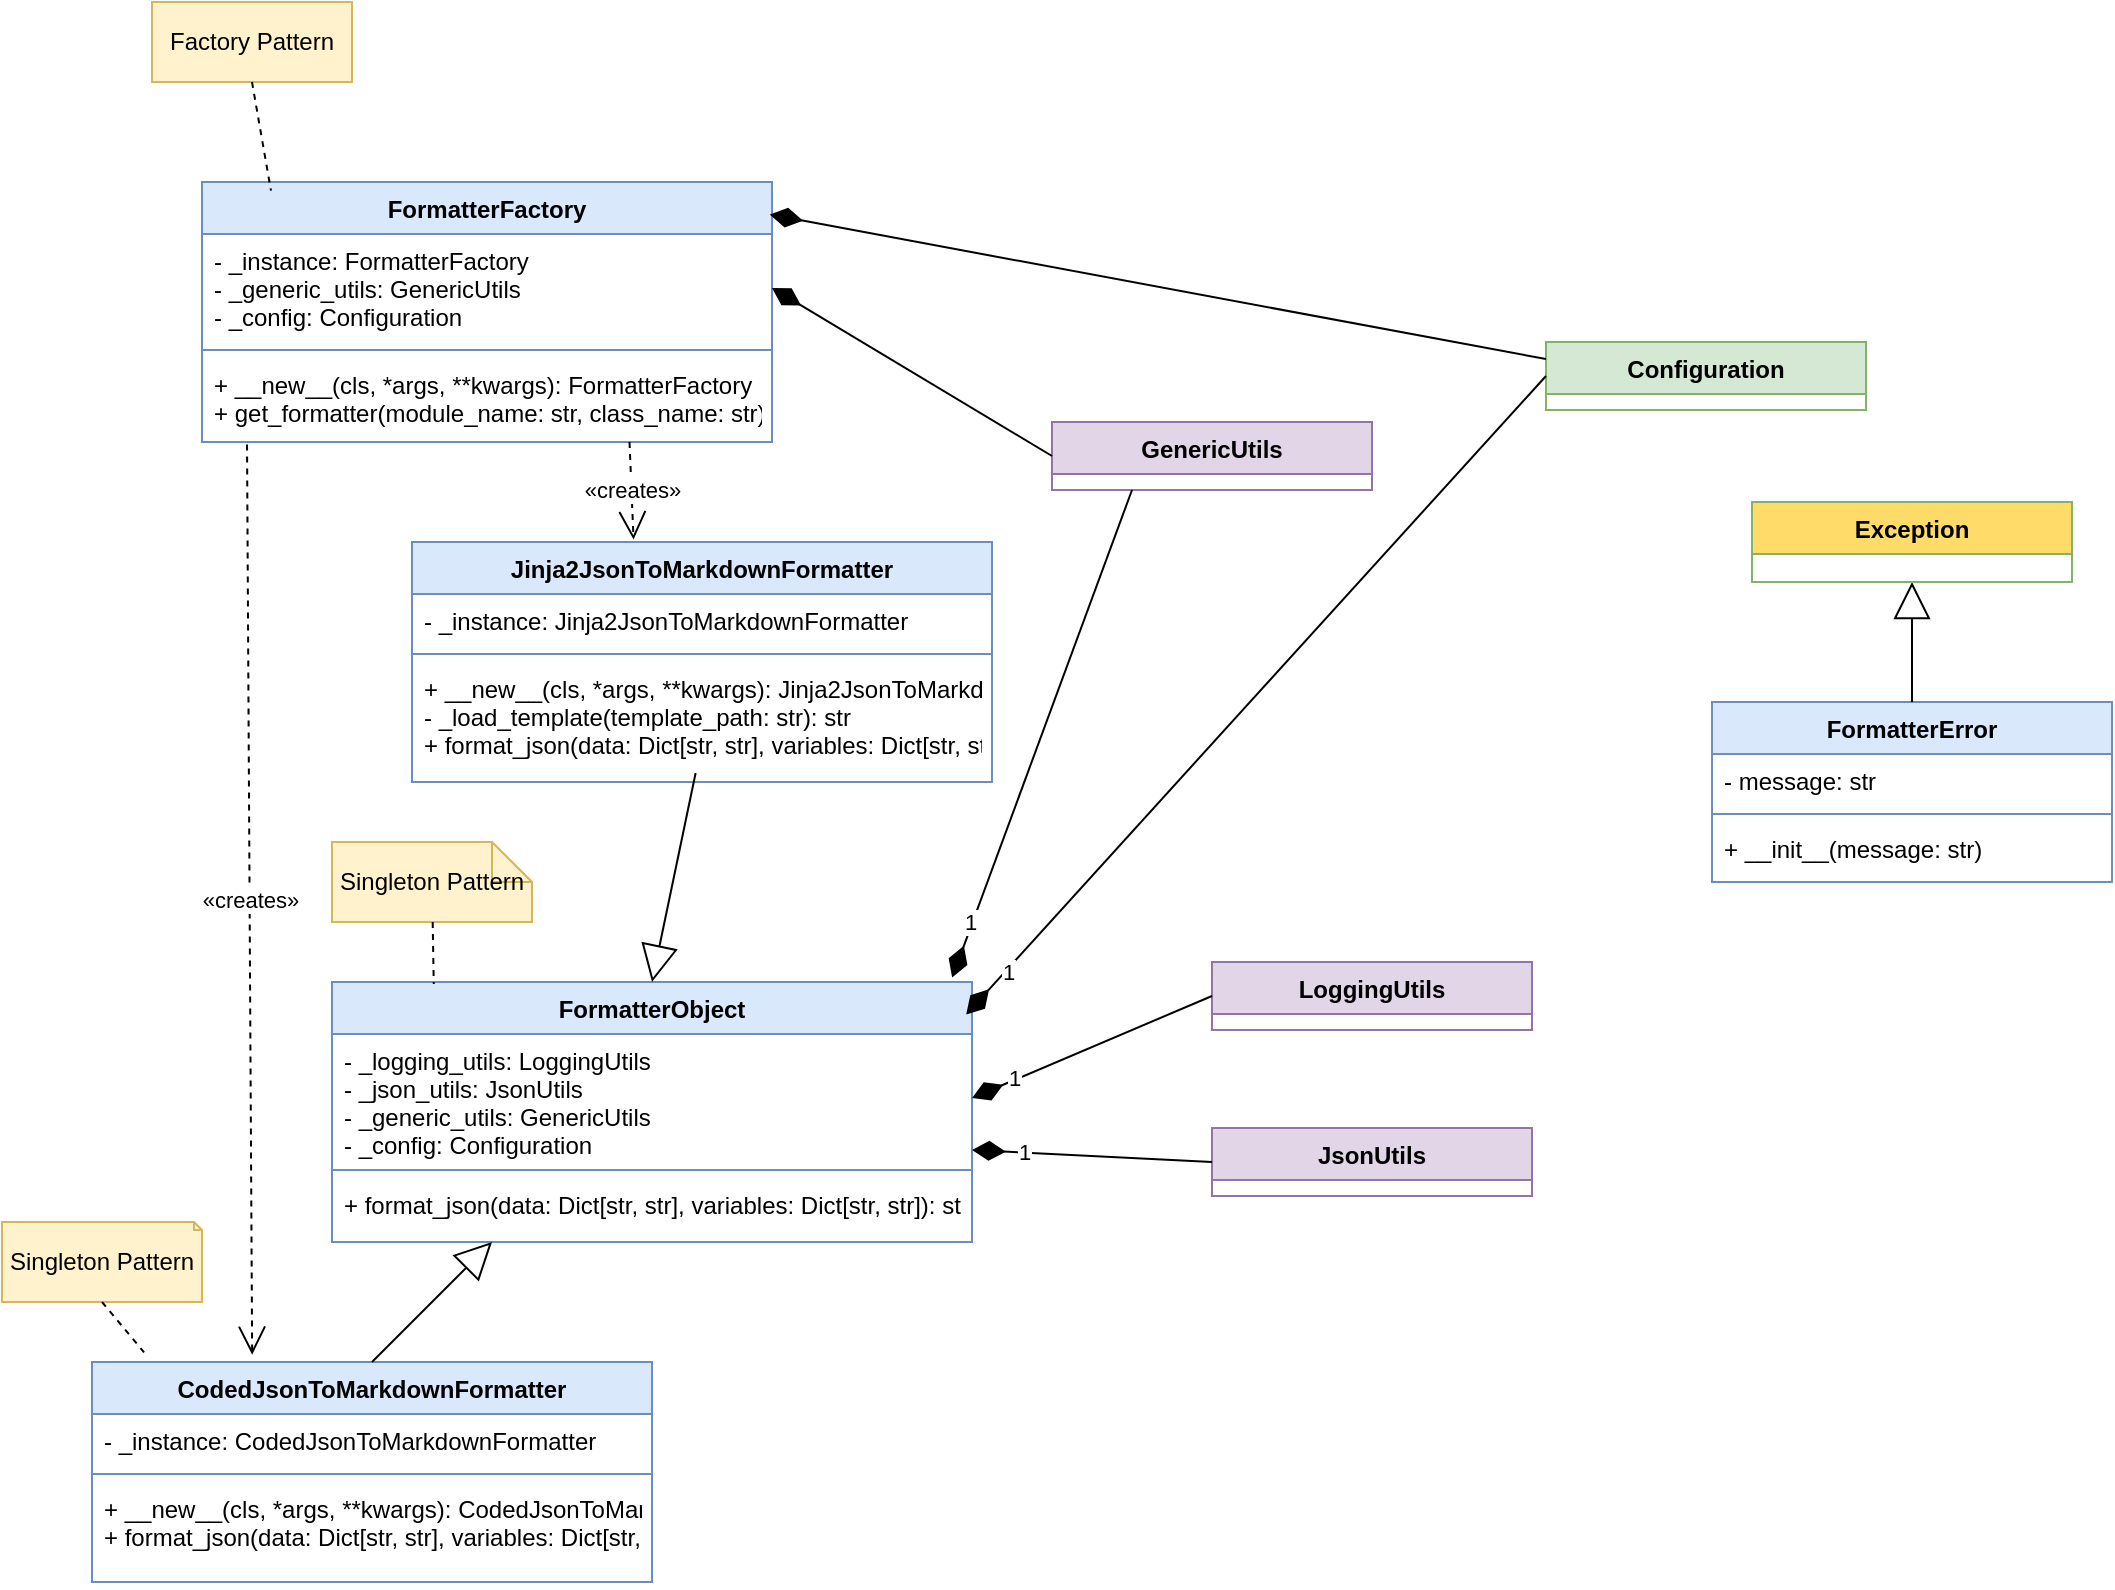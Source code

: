 <mxfile version="26.0.16">
  <diagram id="C5RBs43oDa-KdzZeNtuy" name="Page-1">
    <mxGraphModel dx="909" dy="743" grid="1" gridSize="10" guides="1" tooltips="1" connect="1" arrows="1" fold="1" page="1" pageScale="1" pageWidth="1169" pageHeight="827" math="0" shadow="0">
      <root>
        <mxCell id="WIyWlLk6GJQsqaUBKTNV-0" />
        <mxCell id="WIyWlLk6GJQsqaUBKTNV-1" parent="WIyWlLk6GJQsqaUBKTNV-0" />
        <mxCell id="FormatterError" value="FormatterError" style="swimlane;fontStyle=1;align=center;verticalAlign=top;childLayout=stackLayout;horizontal=1;startSize=26;horizontalStack=0;resizeParent=1;resizeParentMax=0;resizeLast=0;collapsible=1;marginBottom=0;fillColor=#dae8fc;strokeColor=#6c8ebf;" parent="WIyWlLk6GJQsqaUBKTNV-1" vertex="1">
          <mxGeometry x="890" y="370" width="200" height="90" as="geometry" />
        </mxCell>
        <mxCell id="FormatterError-attr" value="- message: str" style="text;strokeColor=none;fillColor=none;align=left;verticalAlign=top;spacingLeft=4;spacingRight=4;overflow=hidden;rotatable=0;points=[[0,0.5],[1,0.5]];portConstraint=eastwest;" parent="FormatterError" vertex="1">
          <mxGeometry y="26" width="200" height="26" as="geometry" />
        </mxCell>
        <mxCell id="FormatterError-line" value="" style="line;strokeWidth=1;fillColor=none;align=left;verticalAlign=middle;spacingTop=-1;spacingLeft=3;spacingRight=3;rotatable=0;labelPosition=right;points=[];portConstraint=eastwest;strokeColor=inherit;" parent="FormatterError" vertex="1">
          <mxGeometry y="52" width="200" height="8" as="geometry" />
        </mxCell>
        <mxCell id="FormatterError-method" value="+ __init__(message: str)" style="text;strokeColor=none;fillColor=none;align=left;verticalAlign=top;spacingLeft=4;spacingRight=4;overflow=hidden;rotatable=0;points=[[0,0.5],[1,0.5]];portConstraint=eastwest;" parent="FormatterError" vertex="1">
          <mxGeometry y="60" width="200" height="30" as="geometry" />
        </mxCell>
        <mxCell id="FormatterObject" value="FormatterObject" style="swimlane;fontStyle=1;align=center;verticalAlign=top;childLayout=stackLayout;horizontal=1;startSize=26;horizontalStack=0;resizeParent=1;resizeParentMax=0;resizeLast=0;collapsible=1;marginBottom=0;fillColor=#dae8fc;strokeColor=#6c8ebf;" parent="WIyWlLk6GJQsqaUBKTNV-1" vertex="1">
          <mxGeometry x="200" y="510" width="320" height="130" as="geometry" />
        </mxCell>
        <mxCell id="FormatterObject-attr" value="- _logging_utils: LoggingUtils&#xa;- _json_utils: JsonUtils&#xa;- _generic_utils: GenericUtils&#xa;- _config: Configuration" style="text;strokeColor=none;fillColor=none;align=left;verticalAlign=top;spacingLeft=4;spacingRight=4;overflow=hidden;rotatable=0;points=[[0,0.5],[1,0.5]];portConstraint=eastwest;" parent="FormatterObject" vertex="1">
          <mxGeometry y="26" width="320" height="64" as="geometry" />
        </mxCell>
        <mxCell id="FormatterObject-line" value="" style="line;strokeWidth=1;fillColor=none;align=left;verticalAlign=middle;spacingTop=-1;spacingLeft=3;spacingRight=3;rotatable=0;labelPosition=right;points=[];portConstraint=eastwest;strokeColor=inherit;" parent="FormatterObject" vertex="1">
          <mxGeometry y="90" width="320" height="8" as="geometry" />
        </mxCell>
        <mxCell id="FormatterObject-method" value="+ format_json(data: Dict[str, str], variables: Dict[str, str]): str" style="text;strokeColor=none;fillColor=none;align=left;verticalAlign=top;spacingLeft=4;spacingRight=4;overflow=hidden;rotatable=0;points=[[0,0.5],[1,0.5]];portConstraint=eastwest;" parent="FormatterObject" vertex="1">
          <mxGeometry y="98" width="320" height="32" as="geometry" />
        </mxCell>
        <mxCell id="FormatterFactory" value="FormatterFactory" style="swimlane;fontStyle=1;align=center;verticalAlign=top;childLayout=stackLayout;horizontal=1;startSize=26;horizontalStack=0;resizeParent=1;resizeParentMax=0;resizeLast=0;collapsible=1;marginBottom=0;fillColor=#dae8fc;strokeColor=#6c8ebf;" parent="WIyWlLk6GJQsqaUBKTNV-1" vertex="1">
          <mxGeometry x="135" y="110" width="285" height="130" as="geometry" />
        </mxCell>
        <mxCell id="FormatterFactory-attr" value="- _instance: FormatterFactory&#xa;- _generic_utils: GenericUtils&#xa;- _config: Configuration" style="text;strokeColor=none;fillColor=none;align=left;verticalAlign=top;spacingLeft=4;spacingRight=4;overflow=hidden;rotatable=0;points=[[0,0.5],[1,0.5]];portConstraint=eastwest;" parent="FormatterFactory" vertex="1">
          <mxGeometry y="26" width="285" height="54" as="geometry" />
        </mxCell>
        <mxCell id="FormatterFactory-line" value="" style="line;strokeWidth=1;fillColor=none;align=left;verticalAlign=middle;spacingTop=-1;spacingLeft=3;spacingRight=3;rotatable=0;labelPosition=right;points=[];portConstraint=eastwest;strokeColor=inherit;" parent="FormatterFactory" vertex="1">
          <mxGeometry y="80" width="285" height="8" as="geometry" />
        </mxCell>
        <mxCell id="FormatterFactory-method" value="+ __new__(cls, *args, **kwargs): FormatterFactory&#xa;+ get_formatter(module_name: str, class_name: str): FormatterObject" style="text;strokeColor=none;fillColor=none;align=left;verticalAlign=top;spacingLeft=4;spacingRight=4;overflow=hidden;rotatable=0;points=[[0,0.5],[1,0.5]];portConstraint=eastwest;" parent="FormatterFactory" vertex="1">
          <mxGeometry y="88" width="285" height="42" as="geometry" />
        </mxCell>
        <mxCell id="CodedJsonToMarkdownFormatter" value="CodedJsonToMarkdownFormatter" style="swimlane;fontStyle=1;align=center;verticalAlign=top;childLayout=stackLayout;horizontal=1;startSize=26;horizontalStack=0;resizeParent=1;resizeParentMax=0;resizeLast=0;collapsible=1;marginBottom=0;fillColor=#dae8fc;strokeColor=#6c8ebf;" parent="WIyWlLk6GJQsqaUBKTNV-1" vertex="1">
          <mxGeometry x="80" y="700" width="280" height="110" as="geometry" />
        </mxCell>
        <mxCell id="CodedJsonToMarkdownFormatter-attr" value="- _instance: CodedJsonToMarkdownFormatter" style="text;strokeColor=none;fillColor=none;align=left;verticalAlign=top;spacingLeft=4;spacingRight=4;overflow=hidden;rotatable=0;points=[[0,0.5],[1,0.5]];portConstraint=eastwest;" parent="CodedJsonToMarkdownFormatter" vertex="1">
          <mxGeometry y="26" width="280" height="26" as="geometry" />
        </mxCell>
        <mxCell id="CodedJsonToMarkdownFormatter-line" value="" style="line;strokeWidth=1;fillColor=none;align=left;verticalAlign=middle;spacingTop=-1;spacingLeft=3;spacingRight=3;rotatable=0;labelPosition=right;points=[];portConstraint=eastwest;strokeColor=inherit;" parent="CodedJsonToMarkdownFormatter" vertex="1">
          <mxGeometry y="52" width="280" height="8" as="geometry" />
        </mxCell>
        <mxCell id="CodedJsonToMarkdownFormatter-method" value="+ __new__(cls, *args, **kwargs): CodedJsonToMarkdownFormatter&#xa;+ format_json(data: Dict[str, str], variables: Dict[str, str]): str" style="text;strokeColor=none;fillColor=none;align=left;verticalAlign=top;spacingLeft=4;spacingRight=4;overflow=hidden;rotatable=0;points=[[0,0.5],[1,0.5]];portConstraint=eastwest;" parent="CodedJsonToMarkdownFormatter" vertex="1">
          <mxGeometry y="60" width="280" height="50" as="geometry" />
        </mxCell>
        <mxCell id="Jinja2JsonToMarkdownFormatter" value="Jinja2JsonToMarkdownFormatter" style="swimlane;fontStyle=1;align=center;verticalAlign=top;childLayout=stackLayout;horizontal=1;startSize=26;horizontalStack=0;resizeParent=1;resizeParentMax=0;resizeLast=0;collapsible=1;marginBottom=0;fillColor=#dae8fc;strokeColor=#6c8ebf;" parent="WIyWlLk6GJQsqaUBKTNV-1" vertex="1">
          <mxGeometry x="240" y="290" width="290" height="120" as="geometry" />
        </mxCell>
        <mxCell id="Jinja2JsonToMarkdownFormatter-attr" value="- _instance: Jinja2JsonToMarkdownFormatter" style="text;strokeColor=none;fillColor=none;align=left;verticalAlign=top;spacingLeft=4;spacingRight=4;overflow=hidden;rotatable=0;points=[[0,0.5],[1,0.5]];portConstraint=eastwest;" parent="Jinja2JsonToMarkdownFormatter" vertex="1">
          <mxGeometry y="26" width="290" height="26" as="geometry" />
        </mxCell>
        <mxCell id="Jinja2JsonToMarkdownFormatter-line" value="" style="line;strokeWidth=1;fillColor=none;align=left;verticalAlign=middle;spacingTop=-1;spacingLeft=3;spacingRight=3;rotatable=0;labelPosition=right;points=[];portConstraint=eastwest;strokeColor=inherit;" parent="Jinja2JsonToMarkdownFormatter" vertex="1">
          <mxGeometry y="52" width="290" height="8" as="geometry" />
        </mxCell>
        <mxCell id="Jinja2JsonToMarkdownFormatter-method" value="+ __new__(cls, *args, **kwargs): Jinja2JsonToMarkdownFormatter&#xa;- _load_template(template_path: str): str&#xa;+ format_json(data: Dict[str, str], variables: Dict[str, str]): str" style="text;strokeColor=none;fillColor=none;align=left;verticalAlign=top;spacingLeft=4;spacingRight=4;overflow=hidden;rotatable=0;points=[[0,0.5],[1,0.5]];portConstraint=eastwest;" parent="Jinja2JsonToMarkdownFormatter" vertex="1">
          <mxGeometry y="60" width="290" height="60" as="geometry" />
        </mxCell>
        <mxCell id="Configuration" value="Configuration" style="swimlane;fontStyle=1;align=center;verticalAlign=top;childLayout=stackLayout;horizontal=1;startSize=26;horizontalStack=0;resizeParent=1;resizeParentMax=0;resizeLast=0;collapsible=1;marginBottom=0;fillColor=#d5e8d4;strokeColor=#82b366;" parent="WIyWlLk6GJQsqaUBKTNV-1" vertex="1">
          <mxGeometry x="807" y="190" width="160" height="34" as="geometry">
            <mxRectangle x="827" y="230" width="110" height="30" as="alternateBounds" />
          </mxGeometry>
        </mxCell>
        <mxCell id="LoggingUtils" value="LoggingUtils" style="swimlane;fontStyle=1;align=center;verticalAlign=top;childLayout=stackLayout;horizontal=1;startSize=26;horizontalStack=0;resizeParent=1;resizeParentMax=0;resizeLast=0;collapsible=1;marginBottom=0;fillColor=#e1d5e7;strokeColor=#9673a6;" parent="WIyWlLk6GJQsqaUBKTNV-1" vertex="1">
          <mxGeometry x="640" y="500" width="160" height="34" as="geometry" />
        </mxCell>
        <mxCell id="JsonUtils" value="JsonUtils" style="swimlane;fontStyle=1;align=center;verticalAlign=top;childLayout=stackLayout;horizontal=1;startSize=26;horizontalStack=0;resizeParent=1;resizeParentMax=0;resizeLast=0;collapsible=1;marginBottom=0;fillColor=#e1d5e7;strokeColor=#9673a6;" parent="WIyWlLk6GJQsqaUBKTNV-1" vertex="1">
          <mxGeometry x="640" y="583" width="160" height="34" as="geometry" />
        </mxCell>
        <mxCell id="GenericUtils" value="GenericUtils" style="swimlane;fontStyle=1;align=center;verticalAlign=top;childLayout=stackLayout;horizontal=1;startSize=26;horizontalStack=0;resizeParent=1;resizeParentMax=0;resizeLast=0;collapsible=1;marginBottom=0;fillColor=#e1d5e7;strokeColor=#9673a6;" parent="WIyWlLk6GJQsqaUBKTNV-1" vertex="1">
          <mxGeometry x="560" y="230" width="160" height="34" as="geometry" />
        </mxCell>
        <mxCell id="extends-exception" value="" style="endArrow=block;endSize=16;endFill=0;html=1;rounded=0;exitX=0.5;exitY=0;exitDx=0;exitDy=0;entryX=0.5;entryY=1;entryDx=0;entryDy=0;noEdgeStyle=1;orthogonal=1;" parent="WIyWlLk6GJQsqaUBKTNV-1" source="FormatterError" target="T-svJn54JuO36Zj0Yna1-0" edge="1">
          <mxGeometry width="160" relative="1" as="geometry">
            <mxPoint x="-231" y="329" as="sourcePoint" />
            <mxPoint x="990" y="310" as="targetPoint" />
            <Array as="points" />
          </mxGeometry>
        </mxCell>
        <mxCell id="extends-formatter1" value="" style="endArrow=block;endSize=16;endFill=0;html=1;rounded=0;exitX=0.5;exitY=0;exitDx=0;exitDy=0;entryX=0.25;entryY=1;entryDx=0;entryDy=0;orthogonal=1;" parent="WIyWlLk6GJQsqaUBKTNV-1" source="CodedJsonToMarkdownFormatter" target="FormatterObject" edge="1">
          <mxGeometry width="160" relative="1" as="geometry">
            <mxPoint x="389" y="429" as="sourcePoint" />
            <mxPoint x="479" y="299" as="targetPoint" />
          </mxGeometry>
        </mxCell>
        <mxCell id="extends-formatter2" value="" style="endArrow=block;endSize=16;endFill=0;html=1;rounded=0;entryX=0.5;entryY=0;entryDx=0;entryDy=0;orthogonal=1;exitX=0.489;exitY=0.925;exitDx=0;exitDy=0;exitPerimeter=0;" parent="WIyWlLk6GJQsqaUBKTNV-1" source="Jinja2JsonToMarkdownFormatter-method" target="FormatterObject" edge="1">
          <mxGeometry width="160" relative="1" as="geometry">
            <mxPoint x="350" y="410" as="sourcePoint" />
            <mxPoint x="619" y="299" as="targetPoint" />
          </mxGeometry>
        </mxCell>
        <mxCell id="uses-config1" value="" style="endArrow=none;html=1;endSize=12;startArrow=diamondThin;startSize=14;startFill=1;edgeStyle=orthogonalEdgeStyle;rounded=0;exitX=0.991;exitY=0.125;exitDx=0;exitDy=0;entryX=0;entryY=0.5;entryDx=0;entryDy=0;noEdgeStyle=1;orthogonal=1;exitPerimeter=0;" parent="WIyWlLk6GJQsqaUBKTNV-1" source="FormatterObject" target="Configuration" edge="1">
          <mxGeometry relative="1" as="geometry">
            <mxPoint x="699" y="186" as="sourcePoint" />
            <mxPoint x="729" y="186" as="targetPoint" />
            <Array as="points" />
          </mxGeometry>
        </mxCell>
        <mxCell id="v4ne9jf6zP3tApIQszyK-2" value="1" style="edgeLabel;html=1;align=center;verticalAlign=middle;resizable=0;points=[];" parent="uses-config1" vertex="1" connectable="0">
          <mxGeometry x="-0.864" y="-1" relative="1" as="geometry">
            <mxPoint as="offset" />
          </mxGeometry>
        </mxCell>
        <mxCell id="uses-logging" value="" style="endArrow=none;html=1;endSize=12;startArrow=diamondThin;startSize=14;startFill=1;edgeStyle=orthogonalEdgeStyle;rounded=0;exitX=1;exitY=0.5;exitDx=0;exitDy=0;entryX=0;entryY=0.5;entryDx=0;entryDy=0;noEdgeStyle=1;orthogonal=1;" parent="WIyWlLk6GJQsqaUBKTNV-1" source="FormatterObject-attr" target="LoggingUtils" edge="1">
          <mxGeometry relative="1" as="geometry">
            <mxPoint x="699" y="236" as="sourcePoint" />
            <mxPoint x="729" y="236" as="targetPoint" />
            <Array as="points" />
          </mxGeometry>
        </mxCell>
        <mxCell id="v4ne9jf6zP3tApIQszyK-4" value="1" style="edgeLabel;html=1;align=center;verticalAlign=middle;resizable=0;points=[];" parent="uses-logging" vertex="1" connectable="0">
          <mxGeometry x="-0.648" y="1" relative="1" as="geometry">
            <mxPoint as="offset" />
          </mxGeometry>
        </mxCell>
        <mxCell id="uses-json" value="" style="endArrow=none;html=1;endSize=12;startArrow=diamondThin;startSize=14;startFill=1;edgeStyle=orthogonalEdgeStyle;rounded=0;exitX=1;exitY=0.906;exitDx=0;exitDy=0;entryX=0;entryY=0.5;entryDx=0;entryDy=0;noEdgeStyle=1;orthogonal=1;exitPerimeter=0;" parent="WIyWlLk6GJQsqaUBKTNV-1" source="FormatterObject-attr" target="JsonUtils" edge="1">
          <mxGeometry relative="1" as="geometry">
            <mxPoint x="699" y="286" as="sourcePoint" />
            <mxPoint x="729" y="286" as="targetPoint" />
            <Array as="points" />
          </mxGeometry>
        </mxCell>
        <mxCell id="v4ne9jf6zP3tApIQszyK-5" value="1" style="edgeLabel;html=1;align=center;verticalAlign=middle;resizable=0;points=[];" parent="uses-json" vertex="1" connectable="0">
          <mxGeometry x="-0.566" y="1" relative="1" as="geometry">
            <mxPoint as="offset" />
          </mxGeometry>
        </mxCell>
        <mxCell id="uses-generic1" value="" style="endArrow=none;html=1;endSize=12;startArrow=diamondThin;startSize=14;startFill=1;edgeStyle=orthogonalEdgeStyle;rounded=0;exitX=0.969;exitY=-0.017;exitDx=0;exitDy=0;entryX=0.25;entryY=1;entryDx=0;entryDy=0;noEdgeStyle=1;orthogonal=1;exitPerimeter=0;labelPosition=center;verticalLabelPosition=middle;align=center;verticalAlign=middle;" parent="WIyWlLk6GJQsqaUBKTNV-1" source="FormatterObject" target="GenericUtils" edge="1">
          <mxGeometry relative="1" as="geometry">
            <mxPoint x="699" y="336" as="sourcePoint" />
            <mxPoint x="729" y="336" as="targetPoint" />
            <Array as="points" />
          </mxGeometry>
        </mxCell>
        <mxCell id="v4ne9jf6zP3tApIQszyK-1" value="1" style="edgeLabel;html=1;align=center;verticalAlign=middle;resizable=0;points=[];" parent="uses-generic1" vertex="1" connectable="0">
          <mxGeometry x="-0.776" y="1" relative="1" as="geometry">
            <mxPoint as="offset" />
          </mxGeometry>
        </mxCell>
        <mxCell id="uses-config2" value="" style="endArrow=none;html=1;endSize=12;startArrow=diamondThin;startSize=14;startFill=1;edgeStyle=orthogonalEdgeStyle;rounded=0;exitX=0.996;exitY=0.125;exitDx=0;exitDy=0;entryX=0;entryY=0.25;entryDx=0;entryDy=0;noEdgeStyle=1;orthogonal=1;exitPerimeter=0;" parent="WIyWlLk6GJQsqaUBKTNV-1" source="FormatterFactory" target="Configuration" edge="1">
          <mxGeometry relative="1" as="geometry">
            <mxPoint x="419" y="342" as="sourcePoint" />
            <mxPoint x="809" y="209" as="targetPoint" />
            <Array as="points" />
          </mxGeometry>
        </mxCell>
        <mxCell id="uses-generic2" value="" style="endArrow=none;html=1;endSize=12;startArrow=diamondThin;startSize=14;startFill=1;edgeStyle=orthogonalEdgeStyle;rounded=0;exitX=1;exitY=0.5;exitDx=0;exitDy=0;entryX=0;entryY=0.5;entryDx=0;entryDy=0;noEdgeStyle=1;orthogonal=1;" parent="WIyWlLk6GJQsqaUBKTNV-1" source="FormatterFactory-attr" target="GenericUtils" edge="1">
          <mxGeometry relative="1" as="geometry">
            <mxPoint x="419" y="342" as="sourcePoint" />
            <mxPoint x="729" y="336" as="targetPoint" />
            <Array as="points" />
          </mxGeometry>
        </mxCell>
        <mxCell id="creates" value="«creates»" style="endArrow=open;endSize=12;dashed=1;html=1;rounded=0;entryX=0.286;entryY=-0.033;entryDx=0;entryDy=0;orthogonal=1;entryPerimeter=0;exitX=0.079;exitY=1.031;exitDx=0;exitDy=0;exitPerimeter=0;" parent="WIyWlLk6GJQsqaUBKTNV-1" source="FormatterFactory-method" target="CodedJsonToMarkdownFormatter" edge="1">
          <mxGeometry width="160" relative="1" as="geometry">
            <mxPoint x="269" y="419" as="sourcePoint" />
            <mxPoint x="429" y="419" as="targetPoint" />
          </mxGeometry>
        </mxCell>
        <mxCell id="creates2" value="«creates»" style="endArrow=open;endSize=12;dashed=1;html=1;rounded=0;exitX=0.75;exitY=1;exitDx=0;exitDy=0;entryX=0.382;entryY=-0.01;entryDx=0;entryDy=0;orthogonal=1;entryPerimeter=0;" parent="WIyWlLk6GJQsqaUBKTNV-1" source="FormatterFactory" target="Jinja2JsonToMarkdownFormatter" edge="1">
          <mxGeometry width="160" relative="1" as="geometry">
            <mxPoint x="339" y="419" as="sourcePoint" />
            <mxPoint x="399" y="459" as="targetPoint" />
          </mxGeometry>
        </mxCell>
        <mxCell id="note1" value="Singleton Pattern" style="shape=note;size=4;whiteSpace=wrap;html=1;fillColor=#fff2cc;strokeColor=#d6b656;" parent="WIyWlLk6GJQsqaUBKTNV-1" vertex="1">
          <mxGeometry x="35" y="630" width="100" height="40" as="geometry" />
        </mxCell>
        <mxCell id="note-connector1" value="" style="endArrow=none;dashed=1;html=1;rounded=0;exitX=0.5;exitY=1;exitDx=0;exitDy=0;exitPerimeter=0;noEdgeStyle=1;orthogonal=1;entryX=0.093;entryY=-0.044;entryDx=0;entryDy=0;entryPerimeter=0;" parent="WIyWlLk6GJQsqaUBKTNV-1" source="note1" target="CodedJsonToMarkdownFormatter" edge="1">
          <mxGeometry width="50" height="50" relative="1" as="geometry">
            <mxPoint x="239" y="469" as="sourcePoint" />
            <mxPoint x="80" y="570" as="targetPoint" />
            <Array as="points" />
          </mxGeometry>
        </mxCell>
        <mxCell id="note2" value="Factory Pattern" style="shape=note;size=0;whiteSpace=wrap;html=1;fillColor=#fff2cc;strokeColor=#d6b656;" parent="WIyWlLk6GJQsqaUBKTNV-1" vertex="1">
          <mxGeometry x="110" y="20" width="100" height="40" as="geometry" />
        </mxCell>
        <mxCell id="note-connector2" value="" style="endArrow=none;dashed=1;html=1;rounded=0;exitX=0.5;exitY=1;exitDx=0;exitDy=0;exitPerimeter=0;entryX=0.121;entryY=0.033;entryDx=0;entryDy=0;noEdgeStyle=1;orthogonal=1;entryPerimeter=0;" parent="WIyWlLk6GJQsqaUBKTNV-1" source="note2" target="FormatterFactory" edge="1">
          <mxGeometry width="50" height="50" relative="1" as="geometry">
            <mxPoint x="239" y="269" as="sourcePoint" />
            <mxPoint x="289" y="219" as="targetPoint" />
            <Array as="points" />
          </mxGeometry>
        </mxCell>
        <mxCell id="DWbx2ITpjy8Ppw4fOh1X-0" value="Singleton Pattern" style="shape=note;size=20;whiteSpace=wrap;html=1;fillColor=#fff2cc;strokeColor=#d6b656;" parent="WIyWlLk6GJQsqaUBKTNV-1" vertex="1">
          <mxGeometry x="200" y="440" width="100" height="40" as="geometry" />
        </mxCell>
        <mxCell id="DWbx2ITpjy8Ppw4fOh1X-1" style="rounded=0;orthogonalLoop=1;jettySize=auto;html=1;entryX=0.159;entryY=0.008;entryDx=0;entryDy=0;entryPerimeter=0;dashed=1;endArrow=none;startFill=0;" parent="WIyWlLk6GJQsqaUBKTNV-1" source="DWbx2ITpjy8Ppw4fOh1X-0" target="FormatterObject" edge="1">
          <mxGeometry relative="1" as="geometry" />
        </mxCell>
        <mxCell id="T-svJn54JuO36Zj0Yna1-0" value="Exception" style="swimlane;fontStyle=1;align=center;verticalAlign=top;childLayout=stackLayout;horizontal=1;startSize=26;horizontalStack=0;resizeParent=1;resizeParentMax=0;resizeLast=0;collapsible=1;marginBottom=0;fillColor=#FFDC69;strokeColor=#82b366;" vertex="1" parent="WIyWlLk6GJQsqaUBKTNV-1">
          <mxGeometry x="910" y="270" width="160" height="40" as="geometry">
            <mxRectangle x="827" y="230" width="110" height="30" as="alternateBounds" />
          </mxGeometry>
        </mxCell>
      </root>
    </mxGraphModel>
  </diagram>
</mxfile>
